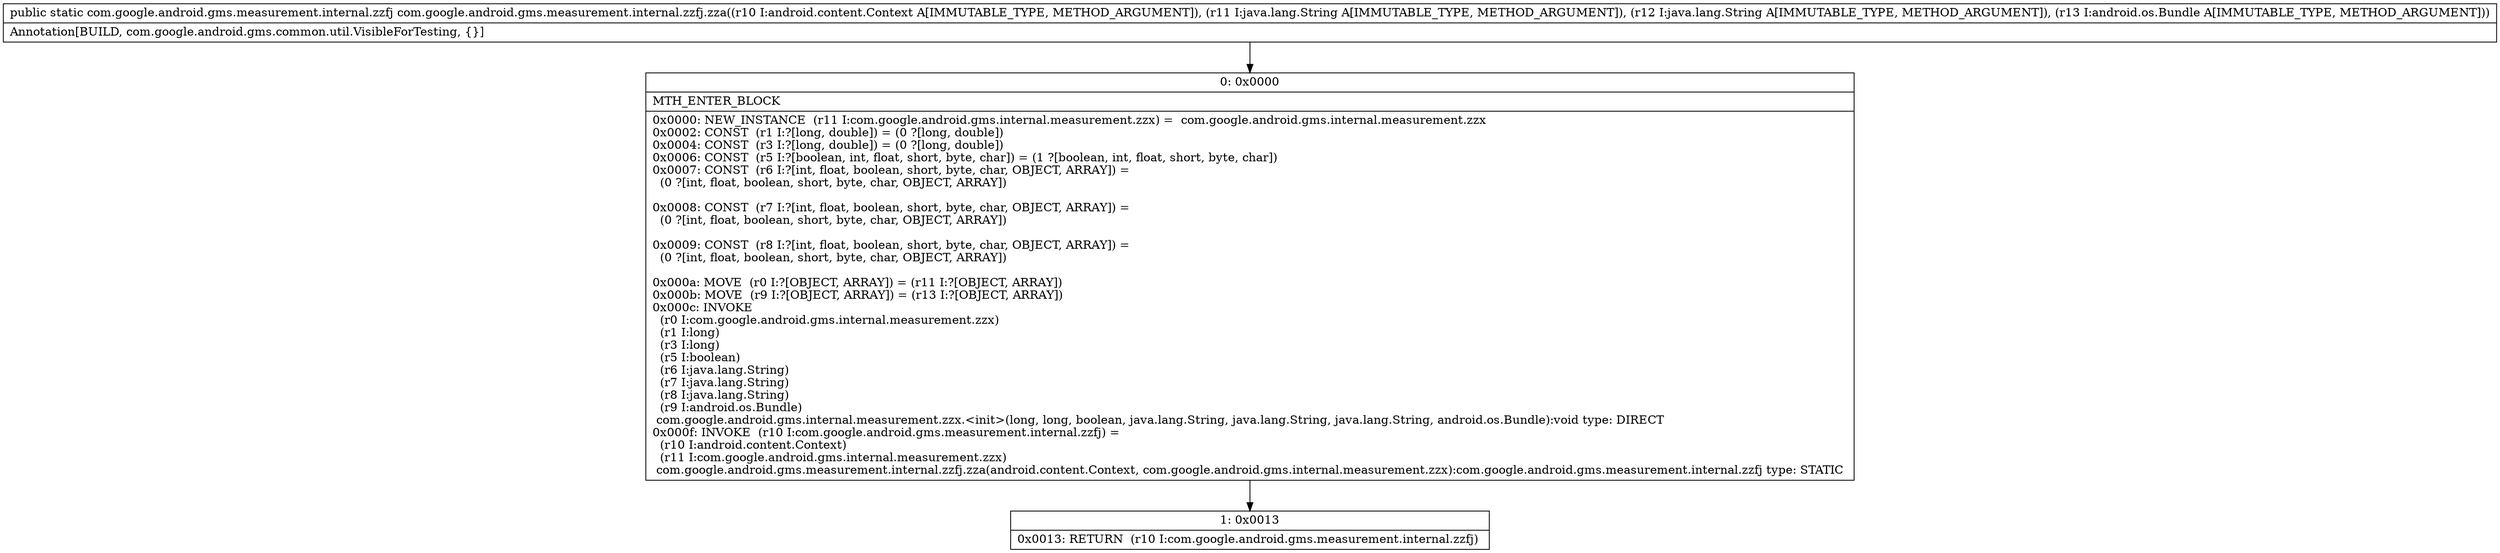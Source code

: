 digraph "CFG forcom.google.android.gms.measurement.internal.zzfj.zza(Landroid\/content\/Context;Ljava\/lang\/String;Ljava\/lang\/String;Landroid\/os\/Bundle;)Lcom\/google\/android\/gms\/measurement\/internal\/zzfj;" {
Node_0 [shape=record,label="{0\:\ 0x0000|MTH_ENTER_BLOCK\l|0x0000: NEW_INSTANCE  (r11 I:com.google.android.gms.internal.measurement.zzx) =  com.google.android.gms.internal.measurement.zzx \l0x0002: CONST  (r1 I:?[long, double]) = (0 ?[long, double]) \l0x0004: CONST  (r3 I:?[long, double]) = (0 ?[long, double]) \l0x0006: CONST  (r5 I:?[boolean, int, float, short, byte, char]) = (1 ?[boolean, int, float, short, byte, char]) \l0x0007: CONST  (r6 I:?[int, float, boolean, short, byte, char, OBJECT, ARRAY]) = \l  (0 ?[int, float, boolean, short, byte, char, OBJECT, ARRAY])\l \l0x0008: CONST  (r7 I:?[int, float, boolean, short, byte, char, OBJECT, ARRAY]) = \l  (0 ?[int, float, boolean, short, byte, char, OBJECT, ARRAY])\l \l0x0009: CONST  (r8 I:?[int, float, boolean, short, byte, char, OBJECT, ARRAY]) = \l  (0 ?[int, float, boolean, short, byte, char, OBJECT, ARRAY])\l \l0x000a: MOVE  (r0 I:?[OBJECT, ARRAY]) = (r11 I:?[OBJECT, ARRAY]) \l0x000b: MOVE  (r9 I:?[OBJECT, ARRAY]) = (r13 I:?[OBJECT, ARRAY]) \l0x000c: INVOKE  \l  (r0 I:com.google.android.gms.internal.measurement.zzx)\l  (r1 I:long)\l  (r3 I:long)\l  (r5 I:boolean)\l  (r6 I:java.lang.String)\l  (r7 I:java.lang.String)\l  (r8 I:java.lang.String)\l  (r9 I:android.os.Bundle)\l com.google.android.gms.internal.measurement.zzx.\<init\>(long, long, boolean, java.lang.String, java.lang.String, java.lang.String, android.os.Bundle):void type: DIRECT \l0x000f: INVOKE  (r10 I:com.google.android.gms.measurement.internal.zzfj) = \l  (r10 I:android.content.Context)\l  (r11 I:com.google.android.gms.internal.measurement.zzx)\l com.google.android.gms.measurement.internal.zzfj.zza(android.content.Context, com.google.android.gms.internal.measurement.zzx):com.google.android.gms.measurement.internal.zzfj type: STATIC \l}"];
Node_1 [shape=record,label="{1\:\ 0x0013|0x0013: RETURN  (r10 I:com.google.android.gms.measurement.internal.zzfj) \l}"];
MethodNode[shape=record,label="{public static com.google.android.gms.measurement.internal.zzfj com.google.android.gms.measurement.internal.zzfj.zza((r10 I:android.content.Context A[IMMUTABLE_TYPE, METHOD_ARGUMENT]), (r11 I:java.lang.String A[IMMUTABLE_TYPE, METHOD_ARGUMENT]), (r12 I:java.lang.String A[IMMUTABLE_TYPE, METHOD_ARGUMENT]), (r13 I:android.os.Bundle A[IMMUTABLE_TYPE, METHOD_ARGUMENT]))  | Annotation[BUILD, com.google.android.gms.common.util.VisibleForTesting, \{\}]\l}"];
MethodNode -> Node_0;
Node_0 -> Node_1;
}

